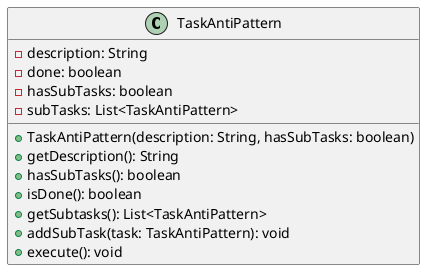 @startuml

class TaskAntiPattern {
    - description: String
    - done: boolean
    - hasSubTasks: boolean
    - subTasks: List<TaskAntiPattern>

    + TaskAntiPattern(description: String, hasSubTasks: boolean)
    + getDescription(): String
    + hasSubTasks(): boolean
    + isDone(): boolean
    + getSubtasks(): List<TaskAntiPattern>
    + addSubTask(task: TaskAntiPattern): void
    + execute(): void
}

@enduml
